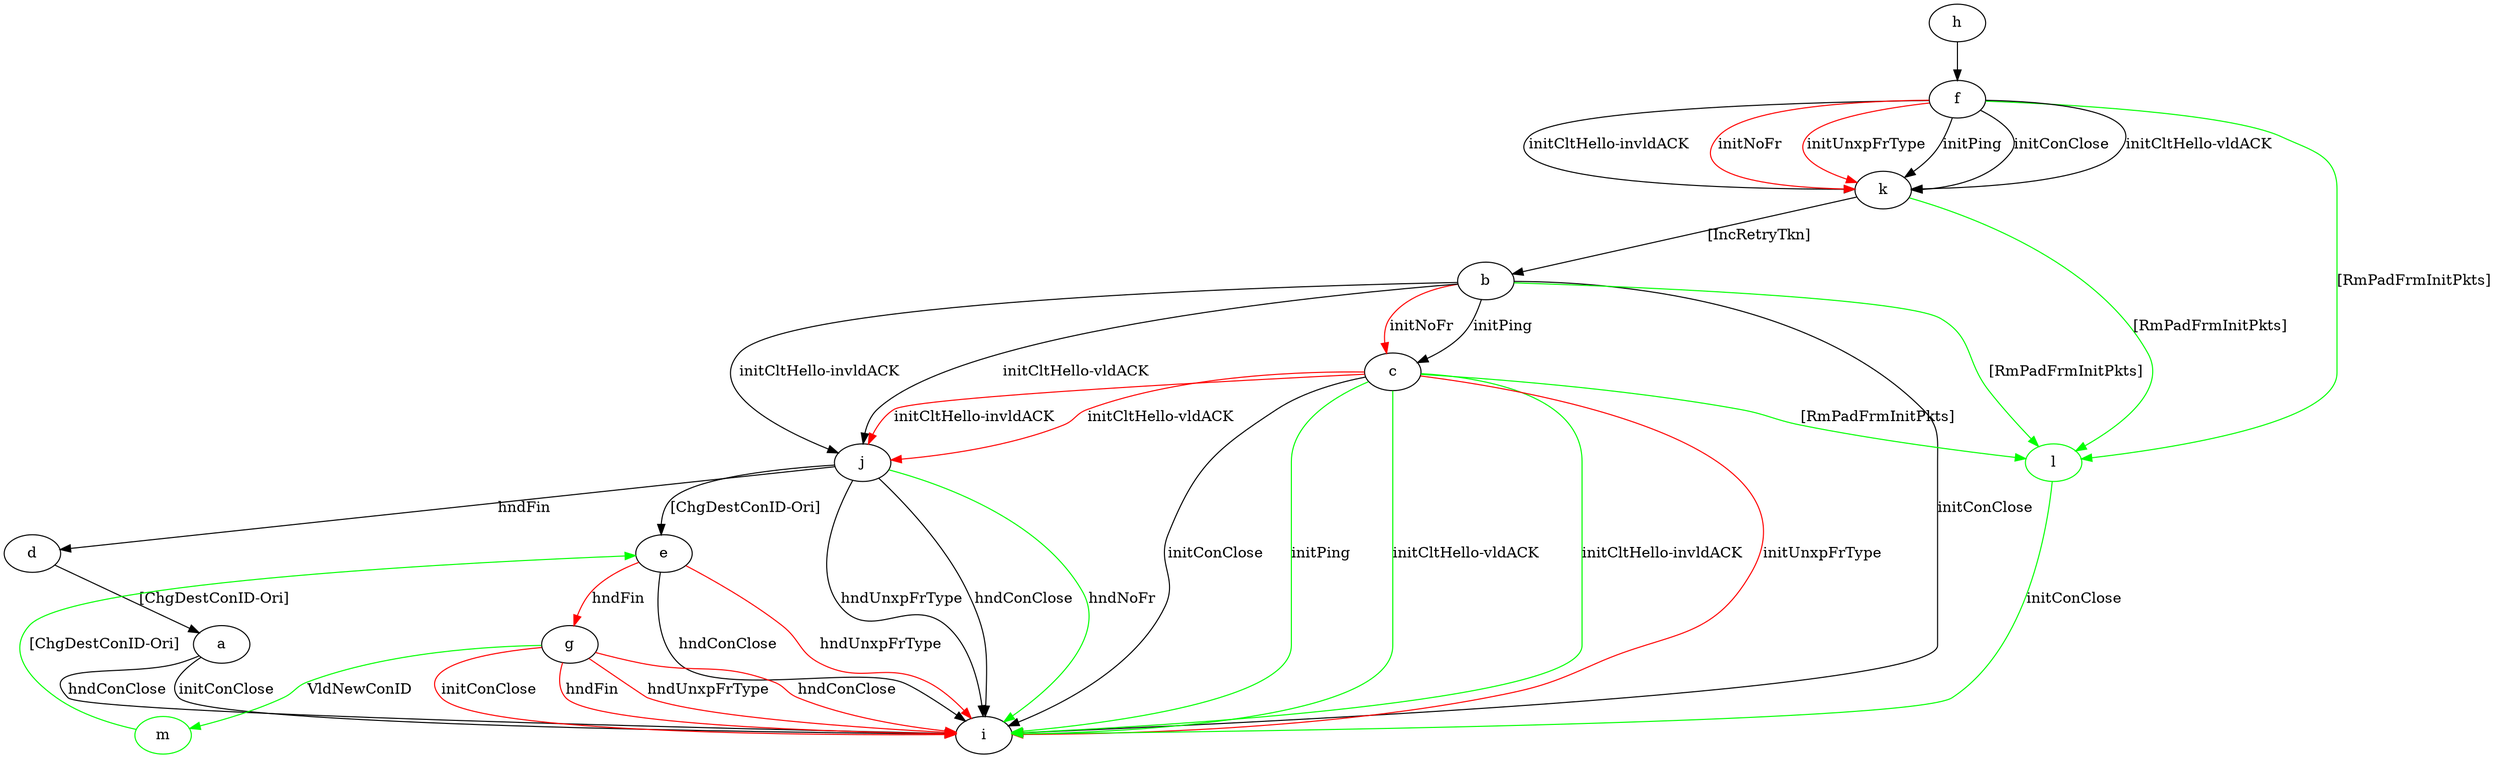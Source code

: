 digraph "" {
	a -> i	[key=0,
		label="initConClose "];
	a -> i	[key=1,
		label="hndConClose "];
	b -> c	[key=0,
		label="initPing "];
	b -> c	[key=1,
		color=red,
		label="initNoFr "];
	b -> i	[key=0,
		label="initConClose "];
	b -> j	[key=0,
		label="initCltHello-vldACK "];
	b -> j	[key=1,
		label="initCltHello-invldACK "];
	l	[color=green];
	b -> l	[key=0,
		color=green,
		label="[RmPadFrmInitPkts] "];
	c -> i	[key=0,
		label="initConClose "];
	c -> i	[key=1,
		color=green,
		label="initPing "];
	c -> i	[key=2,
		color=green,
		label="initCltHello-vldACK "];
	c -> i	[key=3,
		color=green,
		label="initCltHello-invldACK "];
	c -> i	[key=4,
		color=red,
		label="initUnxpFrType "];
	c -> j	[key=0,
		color=red,
		label="initCltHello-vldACK "];
	c -> j	[key=1,
		color=red,
		label="initCltHello-invldACK "];
	c -> l	[key=0,
		color=green,
		label="[RmPadFrmInitPkts] "];
	d -> a	[key=0,
		label="[ChgDestConID-Ori] "];
	e -> g	[key=0,
		color=red,
		label="hndFin "];
	e -> i	[key=0,
		label="hndConClose "];
	e -> i	[key=1,
		color=red,
		label="hndUnxpFrType "];
	f -> k	[key=0,
		label="initPing "];
	f -> k	[key=1,
		label="initConClose "];
	f -> k	[key=2,
		label="initCltHello-vldACK "];
	f -> k	[key=3,
		label="initCltHello-invldACK "];
	f -> k	[key=4,
		color=red,
		label="initNoFr "];
	f -> k	[key=5,
		color=red,
		label="initUnxpFrType "];
	f -> l	[key=0,
		color=green,
		label="[RmPadFrmInitPkts] "];
	g -> i	[key=0,
		color=red,
		label="initConClose "];
	g -> i	[key=1,
		color=red,
		label="hndFin "];
	g -> i	[key=2,
		color=red,
		label="hndUnxpFrType "];
	g -> i	[key=3,
		color=red,
		label="hndConClose "];
	m	[color=green];
	g -> m	[key=0,
		color=green,
		label="VldNewConID "];
	h -> f	[key=0];
	j -> d	[key=0,
		label="hndFin "];
	j -> e	[key=0,
		label="[ChgDestConID-Ori] "];
	j -> i	[key=0,
		label="hndUnxpFrType "];
	j -> i	[key=1,
		label="hndConClose "];
	j -> i	[key=2,
		color=green,
		label="hndNoFr "];
	k -> b	[key=0,
		label="[IncRetryTkn] "];
	k -> l	[key=0,
		color=green,
		label="[RmPadFrmInitPkts] "];
	l -> i	[key=0,
		color=green,
		label="initConClose "];
	m -> e	[key=0,
		color=green,
		label="[ChgDestConID-Ori] "];
}
